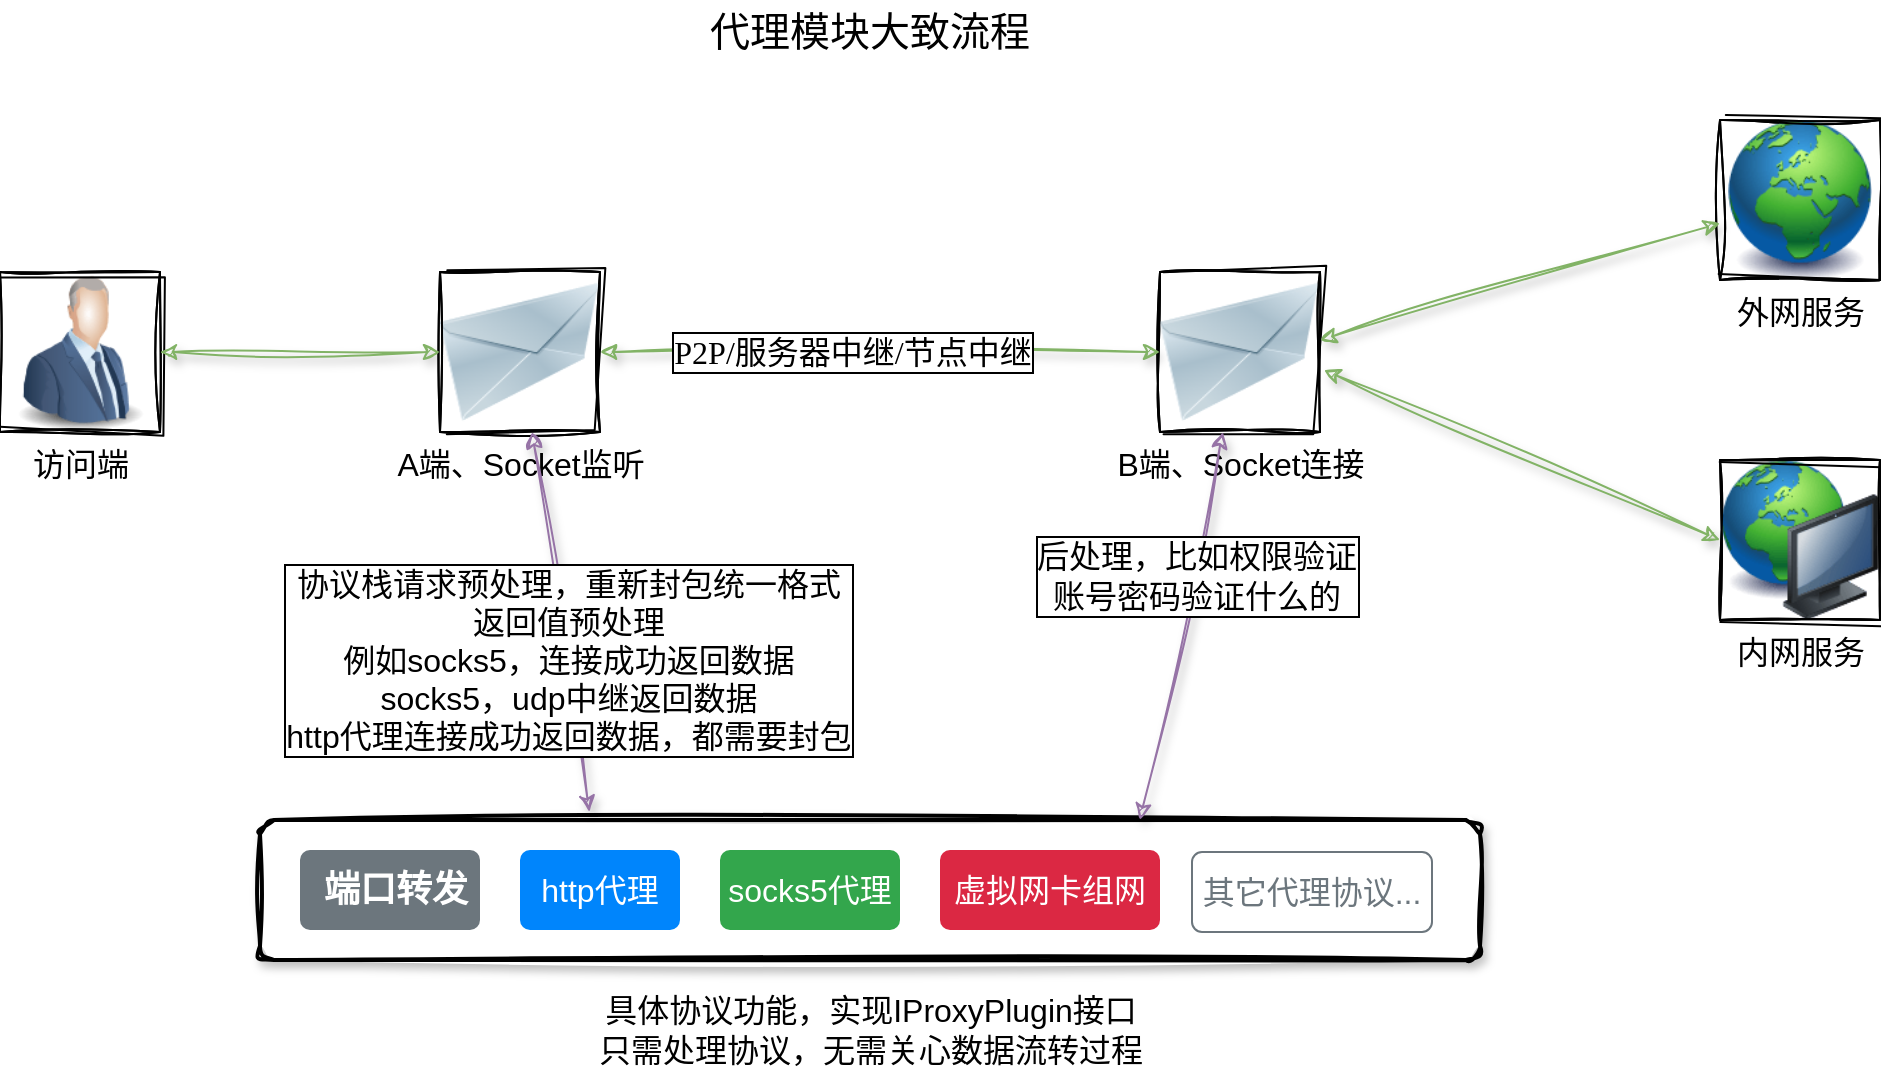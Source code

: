 <mxfile version="21.1.2" type="device">
  <diagram name="第 1 页" id="WeksNQTn7rmUZLTNm6jE">
    <mxGraphModel dx="1421" dy="1224" grid="1" gridSize="10" guides="1" tooltips="1" connect="1" arrows="1" fold="1" page="0" pageScale="1" pageWidth="1600" pageHeight="900" background="none" math="0" shadow="0">
      <root>
        <mxCell id="0" />
        <mxCell id="1" parent="0" />
        <mxCell id="3vAu_ZUaitDxesohSRle-2" value="" style="rounded=1;whiteSpace=wrap;html=1;absoluteArcSize=1;arcSize=14;strokeWidth=2;gradientColor=none;glass=0;sketch=1;curveFitting=1;jiggle=2;shadow=1;" vertex="1" parent="1">
          <mxGeometry x="330" y="340" width="610" height="70" as="geometry" />
        </mxCell>
        <mxCell id="3vAu_ZUaitDxesohSRle-3" value="端口转发" style="html=1;shadow=0;dashed=0;shape=mxgraph.bootstrap.rrect;rSize=5;strokeColor=none;strokeWidth=1;fillColor=#6C767D;fontColor=#FFFFFF;whiteSpace=wrap;align=left;verticalAlign=middle;spacingLeft=10;fontStyle=1;fontSize=18;" vertex="1" parent="1">
          <mxGeometry x="350" y="355" width="90" height="40" as="geometry" />
        </mxCell>
        <mxCell id="3vAu_ZUaitDxesohSRle-5" value="http代理" style="html=1;shadow=0;dashed=0;shape=mxgraph.bootstrap.rrect;rSize=5;strokeColor=none;strokeWidth=1;fillColor=#0085FC;fontColor=#FFFFFF;whiteSpace=wrap;align=center;verticalAlign=middle;spacingLeft=0;fontStyle=0;fontSize=16;spacing=5;" vertex="1" parent="1">
          <mxGeometry x="460" y="355" width="80" height="40" as="geometry" />
        </mxCell>
        <mxCell id="3vAu_ZUaitDxesohSRle-6" value="socks5代理" style="html=1;shadow=0;dashed=0;shape=mxgraph.bootstrap.rrect;rSize=5;strokeColor=none;strokeWidth=1;fillColor=#33A64C;fontColor=#FFFFFF;whiteSpace=wrap;align=center;verticalAlign=middle;spacingLeft=0;fontStyle=0;fontSize=16;spacing=5;" vertex="1" parent="1">
          <mxGeometry x="560" y="355" width="90" height="40" as="geometry" />
        </mxCell>
        <mxCell id="3vAu_ZUaitDxesohSRle-8" value="虚拟网卡组网" style="html=1;shadow=0;dashed=0;shape=mxgraph.bootstrap.rrect;rSize=5;strokeColor=none;strokeWidth=1;fillColor=#DB2843;fontColor=#FFFFFF;whiteSpace=wrap;align=center;verticalAlign=middle;spacingLeft=0;fontStyle=0;fontSize=16;spacing=5;" vertex="1" parent="1">
          <mxGeometry x="670" y="355" width="110" height="40" as="geometry" />
        </mxCell>
        <mxCell id="3vAu_ZUaitDxesohSRle-9" value="其它代理协议..." style="html=1;shadow=0;dashed=0;shape=mxgraph.bootstrap.rrect;rSize=5;strokeColor=#6C767D;strokeWidth=1;fillColor=none;fontColor=#6C767D;whiteSpace=wrap;align=center;verticalAlign=middle;spacingLeft=0;fontStyle=0;fontSize=16;spacing=5;" vertex="1" parent="1">
          <mxGeometry x="796" y="356" width="120" height="40" as="geometry" />
        </mxCell>
        <mxCell id="3vAu_ZUaitDxesohSRle-10" value="访问端" style="image;html=1;image=img/lib/clip_art/people/Suit_Man_Blue_128x128.png;sketch=1;curveFitting=1;jiggle=2;imageBorder=default;imageBackground=default;fontSize=16;" vertex="1" parent="1">
          <mxGeometry x="200" y="66" width="80" height="80" as="geometry" />
        </mxCell>
        <mxCell id="3vAu_ZUaitDxesohSRle-11" value="A端、Socket监听" style="image;html=1;image=img/lib/clip_art/networking/Email_128x128.png;sketch=1;curveFitting=1;jiggle=2;imageBorder=default;imageBackground=default;fontSize=16;" vertex="1" parent="1">
          <mxGeometry x="420" y="66" width="80" height="80" as="geometry" />
        </mxCell>
        <mxCell id="3vAu_ZUaitDxesohSRle-12" value="" style="endArrow=classic;startArrow=classic;html=1;rounded=0;entryX=0;entryY=0.5;entryDx=0;entryDy=0;exitX=1;exitY=0.5;exitDx=0;exitDy=0;fillColor=#d5e8d4;strokeColor=#82b366;sketch=1;curveFitting=1;jiggle=2;shadow=1;" edge="1" parent="1" source="3vAu_ZUaitDxesohSRle-10" target="3vAu_ZUaitDxesohSRle-11">
          <mxGeometry width="50" height="50" relative="1" as="geometry">
            <mxPoint x="280" y="120" as="sourcePoint" />
            <mxPoint x="330" y="70" as="targetPoint" />
          </mxGeometry>
        </mxCell>
        <mxCell id="3vAu_ZUaitDxesohSRle-13" value="B端、Socket连接" style="image;html=1;image=img/lib/clip_art/networking/Email_128x128.png;imageBackground=default;imageBorder=default;sketch=1;curveFitting=1;jiggle=2;fontSize=16;" vertex="1" parent="1">
          <mxGeometry x="780" y="66" width="80" height="80" as="geometry" />
        </mxCell>
        <mxCell id="3vAu_ZUaitDxesohSRle-14" value="" style="endArrow=classic;startArrow=classic;html=1;rounded=0;entryX=0;entryY=0.5;entryDx=0;entryDy=0;sketch=1;curveFitting=1;jiggle=2;shadow=1;fillColor=#d5e8d4;strokeColor=#82b366;" edge="1" parent="1" target="3vAu_ZUaitDxesohSRle-13">
          <mxGeometry width="50" height="50" relative="1" as="geometry">
            <mxPoint x="500" y="106" as="sourcePoint" />
            <mxPoint x="550" y="60" as="targetPoint" />
          </mxGeometry>
        </mxCell>
        <mxCell id="3vAu_ZUaitDxesohSRle-21" value="P2P/服务器中继/节点中继" style="edgeLabel;align=center;verticalAlign=middle;resizable=0;points=[];fontSize=16;labelBorderColor=default;html=1;fontFamily=Comic Sans MS;" vertex="1" connectable="0" parent="3vAu_ZUaitDxesohSRle-14">
          <mxGeometry x="-0.1" relative="1" as="geometry">
            <mxPoint as="offset" />
          </mxGeometry>
        </mxCell>
        <mxCell id="3vAu_ZUaitDxesohSRle-15" value="内网服务" style="image;html=1;image=img/lib/clip_art/computers/Network_128x128.png;imageBorder=default;imageBackground=default;sketch=1;curveFitting=1;jiggle=2;fontSize=16;" vertex="1" parent="1">
          <mxGeometry x="1060" y="160" width="80" height="80" as="geometry" />
        </mxCell>
        <mxCell id="3vAu_ZUaitDxesohSRle-16" value="外网服务" style="image;html=1;image=img/lib/clip_art/general/Earth_globe_128x128.png;fontSize=16;imageBackground=default;imageBorder=default;sketch=1;curveFitting=1;jiggle=2;" vertex="1" parent="1">
          <mxGeometry x="1060" y="-10" width="80" height="80" as="geometry" />
        </mxCell>
        <mxCell id="3vAu_ZUaitDxesohSRle-17" value="" style="endArrow=classic;startArrow=classic;html=1;rounded=0;fillColor=#d5e8d4;strokeColor=#82b366;shadow=1;sketch=1;curveFitting=1;jiggle=2;" edge="1" parent="1" target="3vAu_ZUaitDxesohSRle-16">
          <mxGeometry width="50" height="50" relative="1" as="geometry">
            <mxPoint x="860" y="100" as="sourcePoint" />
            <mxPoint x="910" y="50" as="targetPoint" />
          </mxGeometry>
        </mxCell>
        <mxCell id="3vAu_ZUaitDxesohSRle-18" value="" style="endArrow=classic;startArrow=classic;html=1;rounded=0;exitX=1.025;exitY=0.613;exitDx=0;exitDy=0;exitPerimeter=0;entryX=0;entryY=0.5;entryDx=0;entryDy=0;fillColor=#d5e8d4;strokeColor=#82b366;shadow=1;sketch=1;curveFitting=1;jiggle=2;" edge="1" parent="1" source="3vAu_ZUaitDxesohSRle-13" target="3vAu_ZUaitDxesohSRle-15">
          <mxGeometry width="50" height="50" relative="1" as="geometry">
            <mxPoint x="920" y="170" as="sourcePoint" />
            <mxPoint x="970" y="120" as="targetPoint" />
          </mxGeometry>
        </mxCell>
        <mxCell id="3vAu_ZUaitDxesohSRle-20" value="具体协议功能，实现IProxyPlugin接口&lt;br&gt;只需处理协议，无需关心数据流转过程" style="text;html=1;strokeColor=none;fillColor=none;align=center;verticalAlign=middle;whiteSpace=wrap;rounded=0;fontSize=16;" vertex="1" parent="1">
          <mxGeometry x="492.5" y="430" width="285" height="30" as="geometry" />
        </mxCell>
        <mxCell id="3vAu_ZUaitDxesohSRle-22" value="" style="endArrow=classic;startArrow=classic;html=1;rounded=0;exitX=0.27;exitY=-0.057;exitDx=0;exitDy=0;exitPerimeter=0;fillColor=#e1d5e7;strokeColor=#9673a6;sketch=1;curveFitting=1;jiggle=2;shadow=1;" edge="1" parent="1" source="3vAu_ZUaitDxesohSRle-2" target="3vAu_ZUaitDxesohSRle-11">
          <mxGeometry width="50" height="50" relative="1" as="geometry">
            <mxPoint x="490" y="300" as="sourcePoint" />
            <mxPoint x="540" y="250" as="targetPoint" />
          </mxGeometry>
        </mxCell>
        <mxCell id="3vAu_ZUaitDxesohSRle-23" value="协议栈请求预处理，重新封包统一格式&lt;br style=&quot;font-size: 16px;&quot;&gt;返回值预处理&lt;br style=&quot;font-size: 16px;&quot;&gt;例如socks5，连接成功返回数据&lt;br style=&quot;font-size: 16px;&quot;&gt;socks5，udp中继返回数据&lt;br style=&quot;font-size: 16px;&quot;&gt;http代理连接成功返回数据，都需要封包" style="edgeLabel;html=1;align=center;verticalAlign=middle;resizable=0;points=[];fontSize=16;labelBorderColor=default;" vertex="1" connectable="0" parent="3vAu_ZUaitDxesohSRle-22">
          <mxGeometry x="-0.198" y="-2" relative="1" as="geometry">
            <mxPoint x="-1" as="offset" />
          </mxGeometry>
        </mxCell>
        <mxCell id="3vAu_ZUaitDxesohSRle-24" value="" style="endArrow=classic;startArrow=classic;html=1;rounded=1;fillColor=#e1d5e7;strokeColor=#9673a6;sketch=1;curveFitting=1;jiggle=2;shadow=1;" edge="1" parent="1" target="3vAu_ZUaitDxesohSRle-13">
          <mxGeometry width="50" height="50" relative="1" as="geometry">
            <mxPoint x="770" y="340" as="sourcePoint" />
            <mxPoint x="820" y="290" as="targetPoint" />
          </mxGeometry>
        </mxCell>
        <mxCell id="3vAu_ZUaitDxesohSRle-26" value="后处理，比如权限验证&lt;br style=&quot;font-size: 16px;&quot;&gt;账号密码验证什么的" style="edgeLabel;html=1;align=center;verticalAlign=middle;resizable=0;points=[];fontSize=16;labelBorderColor=default;" vertex="1" connectable="0" parent="3vAu_ZUaitDxesohSRle-24">
          <mxGeometry x="0.267" y="-2" relative="1" as="geometry">
            <mxPoint as="offset" />
          </mxGeometry>
        </mxCell>
        <mxCell id="3vAu_ZUaitDxesohSRle-27" value="代理模块大致流程" style="text;html=1;strokeColor=none;fillColor=none;align=center;verticalAlign=middle;whiteSpace=wrap;rounded=0;fontSize=20;fontFamily=Comic Sans MS;" vertex="1" parent="1">
          <mxGeometry x="550" y="-70" width="170" height="30" as="geometry" />
        </mxCell>
      </root>
    </mxGraphModel>
  </diagram>
</mxfile>
